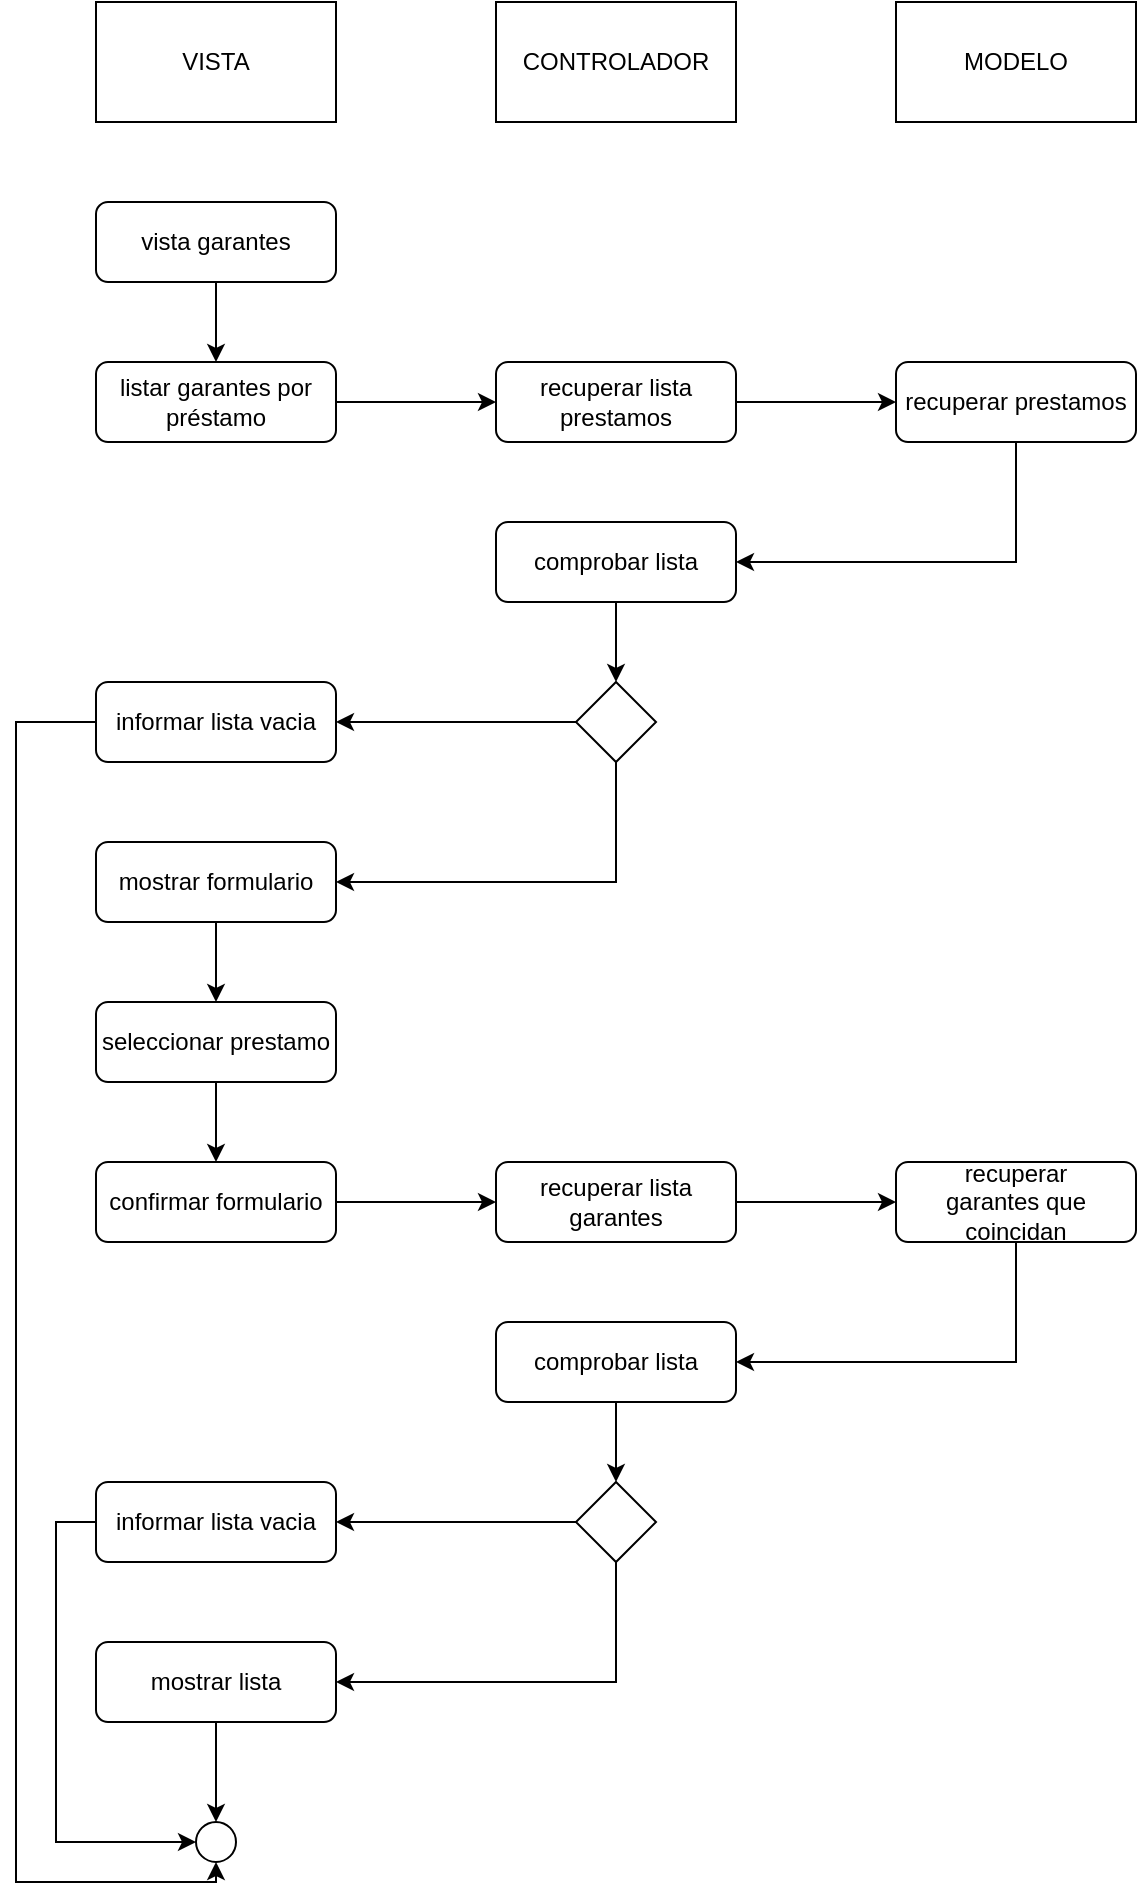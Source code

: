 <mxfile version="28.2.5">
  <diagram name="Página-1" id="6KQLpLSreHSQ2HRs1NeZ">
    <mxGraphModel dx="1426" dy="679" grid="1" gridSize="10" guides="1" tooltips="1" connect="1" arrows="1" fold="1" page="1" pageScale="1" pageWidth="827" pageHeight="1169" math="0" shadow="0">
      <root>
        <mxCell id="0" />
        <mxCell id="1" parent="0" />
        <mxCell id="Yws3-bs7NmvHKaA5zw5Z-1" value="VISTA" style="rounded=0;whiteSpace=wrap;html=1;" vertex="1" parent="1">
          <mxGeometry x="120" y="20" width="120" height="60" as="geometry" />
        </mxCell>
        <mxCell id="Yws3-bs7NmvHKaA5zw5Z-2" value="CONTROLADOR" style="rounded=0;whiteSpace=wrap;html=1;" vertex="1" parent="1">
          <mxGeometry x="320" y="20" width="120" height="60" as="geometry" />
        </mxCell>
        <mxCell id="Yws3-bs7NmvHKaA5zw5Z-3" value="MODELO" style="rounded=0;whiteSpace=wrap;html=1;" vertex="1" parent="1">
          <mxGeometry x="520" y="20" width="120" height="60" as="geometry" />
        </mxCell>
        <mxCell id="Yws3-bs7NmvHKaA5zw5Z-4" value="" style="ellipse;whiteSpace=wrap;html=1;aspect=fixed;fillStyle=solid;fillColor=light-dark(#FFFFFF,#121212);" vertex="1" parent="1">
          <mxGeometry x="170" y="930" width="20" height="20" as="geometry" />
        </mxCell>
        <mxCell id="Yws3-bs7NmvHKaA5zw5Z-5" style="edgeStyle=orthogonalEdgeStyle;rounded=0;orthogonalLoop=1;jettySize=auto;html=1;exitX=0.5;exitY=1;exitDx=0;exitDy=0;entryX=0.5;entryY=0;entryDx=0;entryDy=0;" edge="1" parent="1" source="Yws3-bs7NmvHKaA5zw5Z-6" target="Yws3-bs7NmvHKaA5zw5Z-8">
          <mxGeometry relative="1" as="geometry" />
        </mxCell>
        <mxCell id="Yws3-bs7NmvHKaA5zw5Z-6" value="vista garantes" style="rounded=1;whiteSpace=wrap;html=1;" vertex="1" parent="1">
          <mxGeometry x="120" y="120" width="120" height="40" as="geometry" />
        </mxCell>
        <mxCell id="Yws3-bs7NmvHKaA5zw5Z-7" style="edgeStyle=orthogonalEdgeStyle;rounded=0;orthogonalLoop=1;jettySize=auto;html=1;exitX=1;exitY=0.5;exitDx=0;exitDy=0;entryX=0;entryY=0.5;entryDx=0;entryDy=0;" edge="1" parent="1" source="Yws3-bs7NmvHKaA5zw5Z-8" target="Yws3-bs7NmvHKaA5zw5Z-29">
          <mxGeometry relative="1" as="geometry" />
        </mxCell>
        <mxCell id="Yws3-bs7NmvHKaA5zw5Z-8" value="listar garantes&amp;nbsp;por préstamo" style="rounded=1;whiteSpace=wrap;html=1;" vertex="1" parent="1">
          <mxGeometry x="120" y="200" width="120" height="40" as="geometry" />
        </mxCell>
        <mxCell id="Yws3-bs7NmvHKaA5zw5Z-9" style="edgeStyle=orthogonalEdgeStyle;rounded=0;orthogonalLoop=1;jettySize=auto;html=1;exitX=1;exitY=0.5;exitDx=0;exitDy=0;entryX=0;entryY=0.5;entryDx=0;entryDy=0;" edge="1" parent="1" source="Yws3-bs7NmvHKaA5zw5Z-10" target="Yws3-bs7NmvHKaA5zw5Z-12">
          <mxGeometry relative="1" as="geometry" />
        </mxCell>
        <mxCell id="Yws3-bs7NmvHKaA5zw5Z-10" value="recuperar lista garantes" style="rounded=1;whiteSpace=wrap;html=1;" vertex="1" parent="1">
          <mxGeometry x="320" y="600" width="120" height="40" as="geometry" />
        </mxCell>
        <mxCell id="Yws3-bs7NmvHKaA5zw5Z-11" style="edgeStyle=orthogonalEdgeStyle;rounded=0;orthogonalLoop=1;jettySize=auto;html=1;exitX=0.5;exitY=1;exitDx=0;exitDy=0;entryX=1;entryY=0.5;entryDx=0;entryDy=0;" edge="1" parent="1" source="Yws3-bs7NmvHKaA5zw5Z-12" target="Yws3-bs7NmvHKaA5zw5Z-17">
          <mxGeometry relative="1" as="geometry" />
        </mxCell>
        <mxCell id="Yws3-bs7NmvHKaA5zw5Z-12" value="recuperar garantes&amp;nbsp;que coincidan" style="rounded=1;whiteSpace=wrap;html=1;" vertex="1" parent="1">
          <mxGeometry x="520" y="600" width="120" height="40" as="geometry" />
        </mxCell>
        <mxCell id="Yws3-bs7NmvHKaA5zw5Z-13" style="edgeStyle=orthogonalEdgeStyle;rounded=0;orthogonalLoop=1;jettySize=auto;html=1;exitX=0;exitY=0.5;exitDx=0;exitDy=0;entryX=1;entryY=0.5;entryDx=0;entryDy=0;" edge="1" parent="1" source="Yws3-bs7NmvHKaA5zw5Z-15" target="Yws3-bs7NmvHKaA5zw5Z-19">
          <mxGeometry relative="1" as="geometry" />
        </mxCell>
        <mxCell id="Yws3-bs7NmvHKaA5zw5Z-14" style="edgeStyle=orthogonalEdgeStyle;rounded=0;orthogonalLoop=1;jettySize=auto;html=1;exitX=0.5;exitY=1;exitDx=0;exitDy=0;entryX=1;entryY=0.5;entryDx=0;entryDy=0;" edge="1" parent="1" source="Yws3-bs7NmvHKaA5zw5Z-15" target="Yws3-bs7NmvHKaA5zw5Z-21">
          <mxGeometry relative="1" as="geometry" />
        </mxCell>
        <mxCell id="Yws3-bs7NmvHKaA5zw5Z-15" value="" style="rhombus;whiteSpace=wrap;html=1;" vertex="1" parent="1">
          <mxGeometry x="360" y="760" width="40" height="40" as="geometry" />
        </mxCell>
        <mxCell id="Yws3-bs7NmvHKaA5zw5Z-16" style="edgeStyle=orthogonalEdgeStyle;rounded=0;orthogonalLoop=1;jettySize=auto;html=1;exitX=0.5;exitY=1;exitDx=0;exitDy=0;entryX=0.5;entryY=0;entryDx=0;entryDy=0;" edge="1" parent="1" source="Yws3-bs7NmvHKaA5zw5Z-17" target="Yws3-bs7NmvHKaA5zw5Z-15">
          <mxGeometry relative="1" as="geometry" />
        </mxCell>
        <mxCell id="Yws3-bs7NmvHKaA5zw5Z-17" value="comprobar lista" style="rounded=1;whiteSpace=wrap;html=1;" vertex="1" parent="1">
          <mxGeometry x="320" y="680" width="120" height="40" as="geometry" />
        </mxCell>
        <mxCell id="Yws3-bs7NmvHKaA5zw5Z-18" style="edgeStyle=orthogonalEdgeStyle;rounded=0;orthogonalLoop=1;jettySize=auto;html=1;exitX=0;exitY=0.5;exitDx=0;exitDy=0;entryX=0;entryY=0.5;entryDx=0;entryDy=0;" edge="1" parent="1" source="Yws3-bs7NmvHKaA5zw5Z-19" target="Yws3-bs7NmvHKaA5zw5Z-4">
          <mxGeometry relative="1" as="geometry" />
        </mxCell>
        <mxCell id="Yws3-bs7NmvHKaA5zw5Z-19" value="informar lista vacia" style="rounded=1;whiteSpace=wrap;html=1;" vertex="1" parent="1">
          <mxGeometry x="120" y="760" width="120" height="40" as="geometry" />
        </mxCell>
        <mxCell id="Yws3-bs7NmvHKaA5zw5Z-20" style="edgeStyle=orthogonalEdgeStyle;rounded=0;orthogonalLoop=1;jettySize=auto;html=1;exitX=0.5;exitY=1;exitDx=0;exitDy=0;entryX=0.5;entryY=0;entryDx=0;entryDy=0;" edge="1" parent="1" source="Yws3-bs7NmvHKaA5zw5Z-21" target="Yws3-bs7NmvHKaA5zw5Z-4">
          <mxGeometry relative="1" as="geometry" />
        </mxCell>
        <mxCell id="Yws3-bs7NmvHKaA5zw5Z-21" value="mostrar lista" style="rounded=1;whiteSpace=wrap;html=1;" vertex="1" parent="1">
          <mxGeometry x="120" y="840" width="120" height="40" as="geometry" />
        </mxCell>
        <mxCell id="Yws3-bs7NmvHKaA5zw5Z-22" style="edgeStyle=orthogonalEdgeStyle;rounded=0;orthogonalLoop=1;jettySize=auto;html=1;exitX=0.5;exitY=1;exitDx=0;exitDy=0;entryX=0.5;entryY=0;entryDx=0;entryDy=0;" edge="1" parent="1" source="Yws3-bs7NmvHKaA5zw5Z-23" target="Yws3-bs7NmvHKaA5zw5Z-25">
          <mxGeometry relative="1" as="geometry" />
        </mxCell>
        <mxCell id="Yws3-bs7NmvHKaA5zw5Z-23" value="mostrar formulario" style="rounded=1;whiteSpace=wrap;html=1;" vertex="1" parent="1">
          <mxGeometry x="120" y="440" width="120" height="40" as="geometry" />
        </mxCell>
        <mxCell id="Yws3-bs7NmvHKaA5zw5Z-24" style="edgeStyle=orthogonalEdgeStyle;rounded=0;orthogonalLoop=1;jettySize=auto;html=1;exitX=0.5;exitY=1;exitDx=0;exitDy=0;entryX=0.5;entryY=0;entryDx=0;entryDy=0;" edge="1" parent="1" source="Yws3-bs7NmvHKaA5zw5Z-25" target="Yws3-bs7NmvHKaA5zw5Z-27">
          <mxGeometry relative="1" as="geometry" />
        </mxCell>
        <mxCell id="Yws3-bs7NmvHKaA5zw5Z-25" value="seleccionar prestamo" style="rounded=1;whiteSpace=wrap;html=1;" vertex="1" parent="1">
          <mxGeometry x="120" y="520" width="120" height="40" as="geometry" />
        </mxCell>
        <mxCell id="Yws3-bs7NmvHKaA5zw5Z-26" style="edgeStyle=orthogonalEdgeStyle;rounded=0;orthogonalLoop=1;jettySize=auto;html=1;exitX=1;exitY=0.5;exitDx=0;exitDy=0;entryX=0;entryY=0.5;entryDx=0;entryDy=0;" edge="1" parent="1" source="Yws3-bs7NmvHKaA5zw5Z-27" target="Yws3-bs7NmvHKaA5zw5Z-10">
          <mxGeometry relative="1" as="geometry" />
        </mxCell>
        <mxCell id="Yws3-bs7NmvHKaA5zw5Z-27" value="confirmar formulario" style="rounded=1;whiteSpace=wrap;html=1;" vertex="1" parent="1">
          <mxGeometry x="120" y="600" width="120" height="40" as="geometry" />
        </mxCell>
        <mxCell id="Yws3-bs7NmvHKaA5zw5Z-28" style="edgeStyle=orthogonalEdgeStyle;rounded=0;orthogonalLoop=1;jettySize=auto;html=1;exitX=1;exitY=0.5;exitDx=0;exitDy=0;entryX=0;entryY=0.5;entryDx=0;entryDy=0;" edge="1" parent="1" source="Yws3-bs7NmvHKaA5zw5Z-29" target="Yws3-bs7NmvHKaA5zw5Z-36">
          <mxGeometry relative="1" as="geometry" />
        </mxCell>
        <mxCell id="Yws3-bs7NmvHKaA5zw5Z-29" value="recuperar lista prestamos" style="rounded=1;whiteSpace=wrap;html=1;" vertex="1" parent="1">
          <mxGeometry x="320" y="200" width="120" height="40" as="geometry" />
        </mxCell>
        <mxCell id="Yws3-bs7NmvHKaA5zw5Z-30" style="edgeStyle=orthogonalEdgeStyle;rounded=0;orthogonalLoop=1;jettySize=auto;html=1;exitX=0;exitY=0.5;exitDx=0;exitDy=0;entryX=1;entryY=0.5;entryDx=0;entryDy=0;" edge="1" parent="1" source="Yws3-bs7NmvHKaA5zw5Z-32" target="Yws3-bs7NmvHKaA5zw5Z-34">
          <mxGeometry relative="1" as="geometry" />
        </mxCell>
        <mxCell id="Yws3-bs7NmvHKaA5zw5Z-31" style="edgeStyle=orthogonalEdgeStyle;rounded=0;orthogonalLoop=1;jettySize=auto;html=1;exitX=0.5;exitY=1;exitDx=0;exitDy=0;entryX=1;entryY=0.5;entryDx=0;entryDy=0;" edge="1" parent="1" source="Yws3-bs7NmvHKaA5zw5Z-32" target="Yws3-bs7NmvHKaA5zw5Z-23">
          <mxGeometry relative="1" as="geometry" />
        </mxCell>
        <mxCell id="Yws3-bs7NmvHKaA5zw5Z-32" value="" style="rhombus;whiteSpace=wrap;html=1;" vertex="1" parent="1">
          <mxGeometry x="360" y="360" width="40" height="40" as="geometry" />
        </mxCell>
        <mxCell id="Yws3-bs7NmvHKaA5zw5Z-33" style="edgeStyle=orthogonalEdgeStyle;rounded=0;orthogonalLoop=1;jettySize=auto;html=1;exitX=0;exitY=0.5;exitDx=0;exitDy=0;entryX=0.5;entryY=1;entryDx=0;entryDy=0;" edge="1" parent="1" source="Yws3-bs7NmvHKaA5zw5Z-34" target="Yws3-bs7NmvHKaA5zw5Z-4">
          <mxGeometry relative="1" as="geometry">
            <Array as="points">
              <mxPoint x="80" y="380" />
              <mxPoint x="80" y="960" />
              <mxPoint x="180" y="960" />
            </Array>
          </mxGeometry>
        </mxCell>
        <mxCell id="Yws3-bs7NmvHKaA5zw5Z-34" value="informar lista vacia" style="rounded=1;whiteSpace=wrap;html=1;" vertex="1" parent="1">
          <mxGeometry x="120" y="360" width="120" height="40" as="geometry" />
        </mxCell>
        <mxCell id="Yws3-bs7NmvHKaA5zw5Z-35" style="edgeStyle=orthogonalEdgeStyle;rounded=0;orthogonalLoop=1;jettySize=auto;html=1;exitX=0.5;exitY=1;exitDx=0;exitDy=0;entryX=1;entryY=0.5;entryDx=0;entryDy=0;" edge="1" parent="1" source="Yws3-bs7NmvHKaA5zw5Z-36" target="Yws3-bs7NmvHKaA5zw5Z-38">
          <mxGeometry relative="1" as="geometry" />
        </mxCell>
        <mxCell id="Yws3-bs7NmvHKaA5zw5Z-36" value="recuperar prestamos" style="rounded=1;whiteSpace=wrap;html=1;" vertex="1" parent="1">
          <mxGeometry x="520" y="200" width="120" height="40" as="geometry" />
        </mxCell>
        <mxCell id="Yws3-bs7NmvHKaA5zw5Z-37" style="edgeStyle=orthogonalEdgeStyle;rounded=0;orthogonalLoop=1;jettySize=auto;html=1;exitX=0.5;exitY=1;exitDx=0;exitDy=0;entryX=0.5;entryY=0;entryDx=0;entryDy=0;" edge="1" parent="1" source="Yws3-bs7NmvHKaA5zw5Z-38" target="Yws3-bs7NmvHKaA5zw5Z-32">
          <mxGeometry relative="1" as="geometry" />
        </mxCell>
        <mxCell id="Yws3-bs7NmvHKaA5zw5Z-38" value="comprobar lista" style="rounded=1;whiteSpace=wrap;html=1;" vertex="1" parent="1">
          <mxGeometry x="320" y="280" width="120" height="40" as="geometry" />
        </mxCell>
      </root>
    </mxGraphModel>
  </diagram>
</mxfile>
